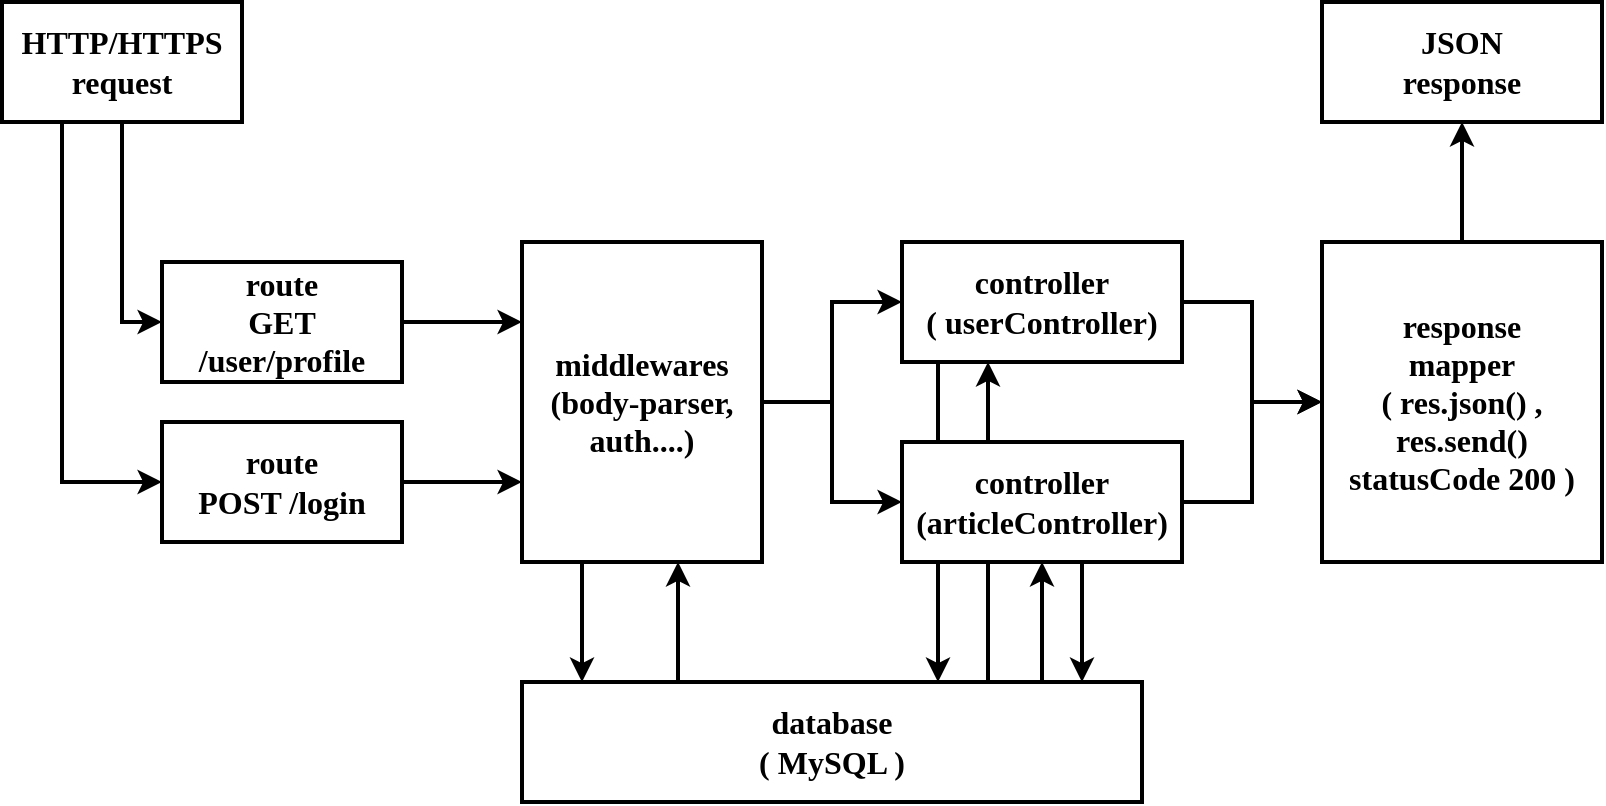 <mxfile version="12.4.2" type="device" pages="1"><diagram id="OxG6_e7OELakEzNDVJ0R" name="Page-1"><mxGraphModel dx="1413" dy="1355" grid="1" gridSize="10" guides="1" tooltips="1" connect="1" arrows="1" fold="1" page="1" pageScale="1" pageWidth="827" pageHeight="1169" math="0" shadow="0"><root><mxCell id="0"/><mxCell id="1" parent="0"/><mxCell id="9gWCzJ3cijC2wGPyEBpy-10" style="edgeStyle=orthogonalEdgeStyle;rounded=0;orthogonalLoop=1;jettySize=auto;html=1;exitX=0.5;exitY=1;exitDx=0;exitDy=0;entryX=0;entryY=0.5;entryDx=0;entryDy=0;strokeWidth=2;fontFamily=Times New Roman;fontSize=16;fontStyle=1" edge="1" parent="1" source="9gWCzJ3cijC2wGPyEBpy-1" target="9gWCzJ3cijC2wGPyEBpy-2"><mxGeometry relative="1" as="geometry"/></mxCell><mxCell id="9gWCzJ3cijC2wGPyEBpy-11" style="edgeStyle=orthogonalEdgeStyle;rounded=0;orthogonalLoop=1;jettySize=auto;html=1;exitX=0.25;exitY=1;exitDx=0;exitDy=0;entryX=0;entryY=0.5;entryDx=0;entryDy=0;strokeWidth=2;fontFamily=Times New Roman;fontSize=16;fontStyle=1" edge="1" parent="1" source="9gWCzJ3cijC2wGPyEBpy-1" target="9gWCzJ3cijC2wGPyEBpy-3"><mxGeometry relative="1" as="geometry"/></mxCell><mxCell id="9gWCzJ3cijC2wGPyEBpy-1" value="HTTP/HTTPS&lt;br style=&quot;font-size: 16px;&quot;&gt;request" style="rounded=0;whiteSpace=wrap;html=1;strokeWidth=2;fontFamily=Times New Roman;fontSize=16;fontStyle=1" vertex="1" parent="1"><mxGeometry x="10" y="200" width="120" height="60" as="geometry"/></mxCell><mxCell id="9gWCzJ3cijC2wGPyEBpy-15" style="edgeStyle=orthogonalEdgeStyle;rounded=0;orthogonalLoop=1;jettySize=auto;html=1;exitX=1;exitY=0.5;exitDx=0;exitDy=0;entryX=0;entryY=0.25;entryDx=0;entryDy=0;strokeWidth=2;fontFamily=Times New Roman;fontSize=16;fontStyle=1" edge="1" parent="1" source="9gWCzJ3cijC2wGPyEBpy-2" target="9gWCzJ3cijC2wGPyEBpy-4"><mxGeometry relative="1" as="geometry"/></mxCell><mxCell id="9gWCzJ3cijC2wGPyEBpy-2" value="route&lt;br style=&quot;font-size: 16px;&quot;&gt;GET /user/profile" style="rounded=0;whiteSpace=wrap;html=1;strokeWidth=2;fontFamily=Times New Roman;fontSize=16;fontStyle=1" vertex="1" parent="1"><mxGeometry x="90" y="330" width="120" height="60" as="geometry"/></mxCell><mxCell id="9gWCzJ3cijC2wGPyEBpy-16" style="edgeStyle=orthogonalEdgeStyle;rounded=0;orthogonalLoop=1;jettySize=auto;html=1;exitX=1;exitY=0.5;exitDx=0;exitDy=0;entryX=0;entryY=0.75;entryDx=0;entryDy=0;strokeWidth=2;fontFamily=Times New Roman;fontSize=16;fontStyle=1" edge="1" parent="1" source="9gWCzJ3cijC2wGPyEBpy-3" target="9gWCzJ3cijC2wGPyEBpy-4"><mxGeometry relative="1" as="geometry"/></mxCell><mxCell id="9gWCzJ3cijC2wGPyEBpy-3" value="route&lt;br style=&quot;font-size: 16px;&quot;&gt;POST /login" style="rounded=0;whiteSpace=wrap;html=1;strokeWidth=2;fontFamily=Times New Roman;fontSize=16;fontStyle=1" vertex="1" parent="1"><mxGeometry x="90" y="410" width="120" height="60" as="geometry"/></mxCell><mxCell id="9gWCzJ3cijC2wGPyEBpy-17" style="edgeStyle=orthogonalEdgeStyle;rounded=0;orthogonalLoop=1;jettySize=auto;html=1;entryX=0;entryY=0.5;entryDx=0;entryDy=0;strokeWidth=2;fontFamily=Times New Roman;fontSize=16;fontStyle=1" edge="1" parent="1" source="9gWCzJ3cijC2wGPyEBpy-4" target="9gWCzJ3cijC2wGPyEBpy-5"><mxGeometry relative="1" as="geometry"/></mxCell><mxCell id="9gWCzJ3cijC2wGPyEBpy-24" style="edgeStyle=orthogonalEdgeStyle;rounded=0;orthogonalLoop=1;jettySize=auto;html=1;exitX=0.25;exitY=1;exitDx=0;exitDy=0;entryX=0.097;entryY=0.167;entryDx=0;entryDy=0;entryPerimeter=0;strokeWidth=2;fontFamily=Times New Roman;fontSize=16;fontStyle=1" edge="1" parent="1"><mxGeometry relative="1" as="geometry"><mxPoint x="300" y="470" as="sourcePoint"/><mxPoint x="300" y="540" as="targetPoint"/></mxGeometry></mxCell><mxCell id="9gWCzJ3cijC2wGPyEBpy-4" value="middlewares&lt;br style=&quot;font-size: 16px;&quot;&gt;(body-parser,&lt;br style=&quot;font-size: 16px;&quot;&gt;auth....)" style="rounded=0;whiteSpace=wrap;html=1;strokeWidth=2;fontFamily=Times New Roman;fontSize=16;fontStyle=1" vertex="1" parent="1"><mxGeometry x="270" y="320" width="120" height="160" as="geometry"/></mxCell><mxCell id="9gWCzJ3cijC2wGPyEBpy-18" style="edgeStyle=orthogonalEdgeStyle;rounded=0;orthogonalLoop=1;jettySize=auto;html=1;strokeWidth=2;fontFamily=Times New Roman;fontSize=16;fontStyle=1" edge="1" parent="1" source="9gWCzJ3cijC2wGPyEBpy-4" target="9gWCzJ3cijC2wGPyEBpy-6"><mxGeometry relative="1" as="geometry"/></mxCell><mxCell id="9gWCzJ3cijC2wGPyEBpy-19" style="edgeStyle=orthogonalEdgeStyle;rounded=0;orthogonalLoop=1;jettySize=auto;html=1;entryX=0;entryY=0.5;entryDx=0;entryDy=0;strokeWidth=2;fontFamily=Times New Roman;fontSize=16;fontStyle=1" edge="1" parent="1" source="9gWCzJ3cijC2wGPyEBpy-6" target="9gWCzJ3cijC2wGPyEBpy-7"><mxGeometry relative="1" as="geometry"/></mxCell><mxCell id="9gWCzJ3cijC2wGPyEBpy-26" style="edgeStyle=orthogonalEdgeStyle;rounded=0;orthogonalLoop=1;jettySize=auto;html=1;exitX=0.75;exitY=1;exitDx=0;exitDy=0;entryX=0.903;entryY=0.667;entryDx=0;entryDy=0;entryPerimeter=0;strokeWidth=2;fontFamily=Times New Roman;fontSize=16;fontStyle=1" edge="1" parent="1"><mxGeometry relative="1" as="geometry"><mxPoint x="550" y="440" as="sourcePoint"/><mxPoint x="550" y="540" as="targetPoint"/></mxGeometry></mxCell><mxCell id="9gWCzJ3cijC2wGPyEBpy-22" style="edgeStyle=orthogonalEdgeStyle;rounded=0;orthogonalLoop=1;jettySize=auto;html=1;exitX=1;exitY=0.5;exitDx=0;exitDy=0;strokeWidth=2;fontFamily=Times New Roman;fontSize=16;fontStyle=1" edge="1" parent="1" source="9gWCzJ3cijC2wGPyEBpy-5" target="9gWCzJ3cijC2wGPyEBpy-7"><mxGeometry relative="1" as="geometry"/></mxCell><mxCell id="9gWCzJ3cijC2wGPyEBpy-23" style="edgeStyle=orthogonalEdgeStyle;rounded=0;orthogonalLoop=1;jettySize=auto;html=1;strokeWidth=2;fontFamily=Times New Roman;fontSize=16;fontStyle=1" edge="1" parent="1" source="9gWCzJ3cijC2wGPyEBpy-7" target="9gWCzJ3cijC2wGPyEBpy-8"><mxGeometry relative="1" as="geometry"/></mxCell><mxCell id="9gWCzJ3cijC2wGPyEBpy-7" value="response&lt;br style=&quot;font-size: 16px;&quot;&gt;mapper&lt;br style=&quot;font-size: 16px;&quot;&gt;( res.json() , res.send()&lt;br style=&quot;font-size: 16px;&quot;&gt;statusCode 200 )" style="rounded=0;whiteSpace=wrap;html=1;strokeWidth=2;fontFamily=Times New Roman;fontSize=16;fontStyle=1" vertex="1" parent="1"><mxGeometry x="670" y="320" width="140" height="160" as="geometry"/></mxCell><mxCell id="9gWCzJ3cijC2wGPyEBpy-8" value="JSON&lt;br style=&quot;font-size: 16px;&quot;&gt;response" style="rounded=0;whiteSpace=wrap;html=1;strokeWidth=2;fontFamily=Times New Roman;fontSize=16;fontStyle=1" vertex="1" parent="1"><mxGeometry x="670" y="200" width="140" height="60" as="geometry"/></mxCell><mxCell id="9gWCzJ3cijC2wGPyEBpy-25" style="edgeStyle=orthogonalEdgeStyle;rounded=0;orthogonalLoop=1;jettySize=auto;html=1;entryX=0.65;entryY=0.438;entryDx=0;entryDy=0;entryPerimeter=0;strokeWidth=2;fontFamily=Times New Roman;fontSize=16;fontStyle=1" edge="1" parent="1"><mxGeometry relative="1" as="geometry"><mxPoint x="348" y="590" as="sourcePoint"/><mxPoint x="348" y="480" as="targetPoint"/></mxGeometry></mxCell><mxCell id="9gWCzJ3cijC2wGPyEBpy-27" style="edgeStyle=orthogonalEdgeStyle;rounded=0;orthogonalLoop=1;jettySize=auto;html=1;exitX=0.75;exitY=1;exitDx=0;exitDy=0;entryX=0.903;entryY=0.667;entryDx=0;entryDy=0;entryPerimeter=0;strokeWidth=2;fontFamily=Times New Roman;fontSize=16;fontStyle=1" edge="1" parent="1"><mxGeometry relative="1" as="geometry"><mxPoint x="530" y="580" as="sourcePoint"/><mxPoint x="530" y="480" as="targetPoint"/></mxGeometry></mxCell><mxCell id="9gWCzJ3cijC2wGPyEBpy-28" style="edgeStyle=orthogonalEdgeStyle;rounded=0;orthogonalLoop=1;jettySize=auto;html=1;exitX=0.75;exitY=0;exitDx=0;exitDy=0;strokeWidth=2;fontFamily=Times New Roman;fontSize=16;fontStyle=1" edge="1" parent="1"><mxGeometry relative="1" as="geometry"><mxPoint x="503" y="380" as="targetPoint"/><mxPoint x="503" y="586" as="sourcePoint"/></mxGeometry></mxCell><mxCell id="9gWCzJ3cijC2wGPyEBpy-9" value="database&lt;br style=&quot;font-size: 16px;&quot;&gt;( MySQL )" style="rounded=0;whiteSpace=wrap;html=1;strokeWidth=2;fontFamily=Times New Roman;fontSize=16;fontStyle=1" vertex="1" parent="1"><mxGeometry x="270" y="540" width="310" height="60" as="geometry"/></mxCell><mxCell id="9gWCzJ3cijC2wGPyEBpy-29" style="edgeStyle=orthogonalEdgeStyle;rounded=0;orthogonalLoop=1;jettySize=auto;html=1;exitX=0.75;exitY=0;exitDx=0;exitDy=0;strokeWidth=2;fontFamily=Times New Roman;fontSize=16;fontStyle=1" edge="1" parent="1"><mxGeometry relative="1" as="geometry"><mxPoint x="478" y="540" as="targetPoint"/><mxPoint x="478" y="334" as="sourcePoint"/></mxGeometry></mxCell><mxCell id="9gWCzJ3cijC2wGPyEBpy-5" value="controller&lt;br style=&quot;font-size: 16px;&quot;&gt;( userController)" style="rounded=0;whiteSpace=wrap;html=1;strokeWidth=2;fontFamily=Times New Roman;fontSize=16;fontStyle=1" vertex="1" parent="1"><mxGeometry x="460" y="320" width="140" height="60" as="geometry"/></mxCell><mxCell id="9gWCzJ3cijC2wGPyEBpy-6" value="controller&lt;br style=&quot;font-size: 16px;&quot;&gt;(articleController)" style="rounded=0;whiteSpace=wrap;html=1;strokeWidth=2;fontFamily=Times New Roman;fontSize=16;fontStyle=1" vertex="1" parent="1"><mxGeometry x="460" y="420" width="140" height="60" as="geometry"/></mxCell></root></mxGraphModel></diagram></mxfile>